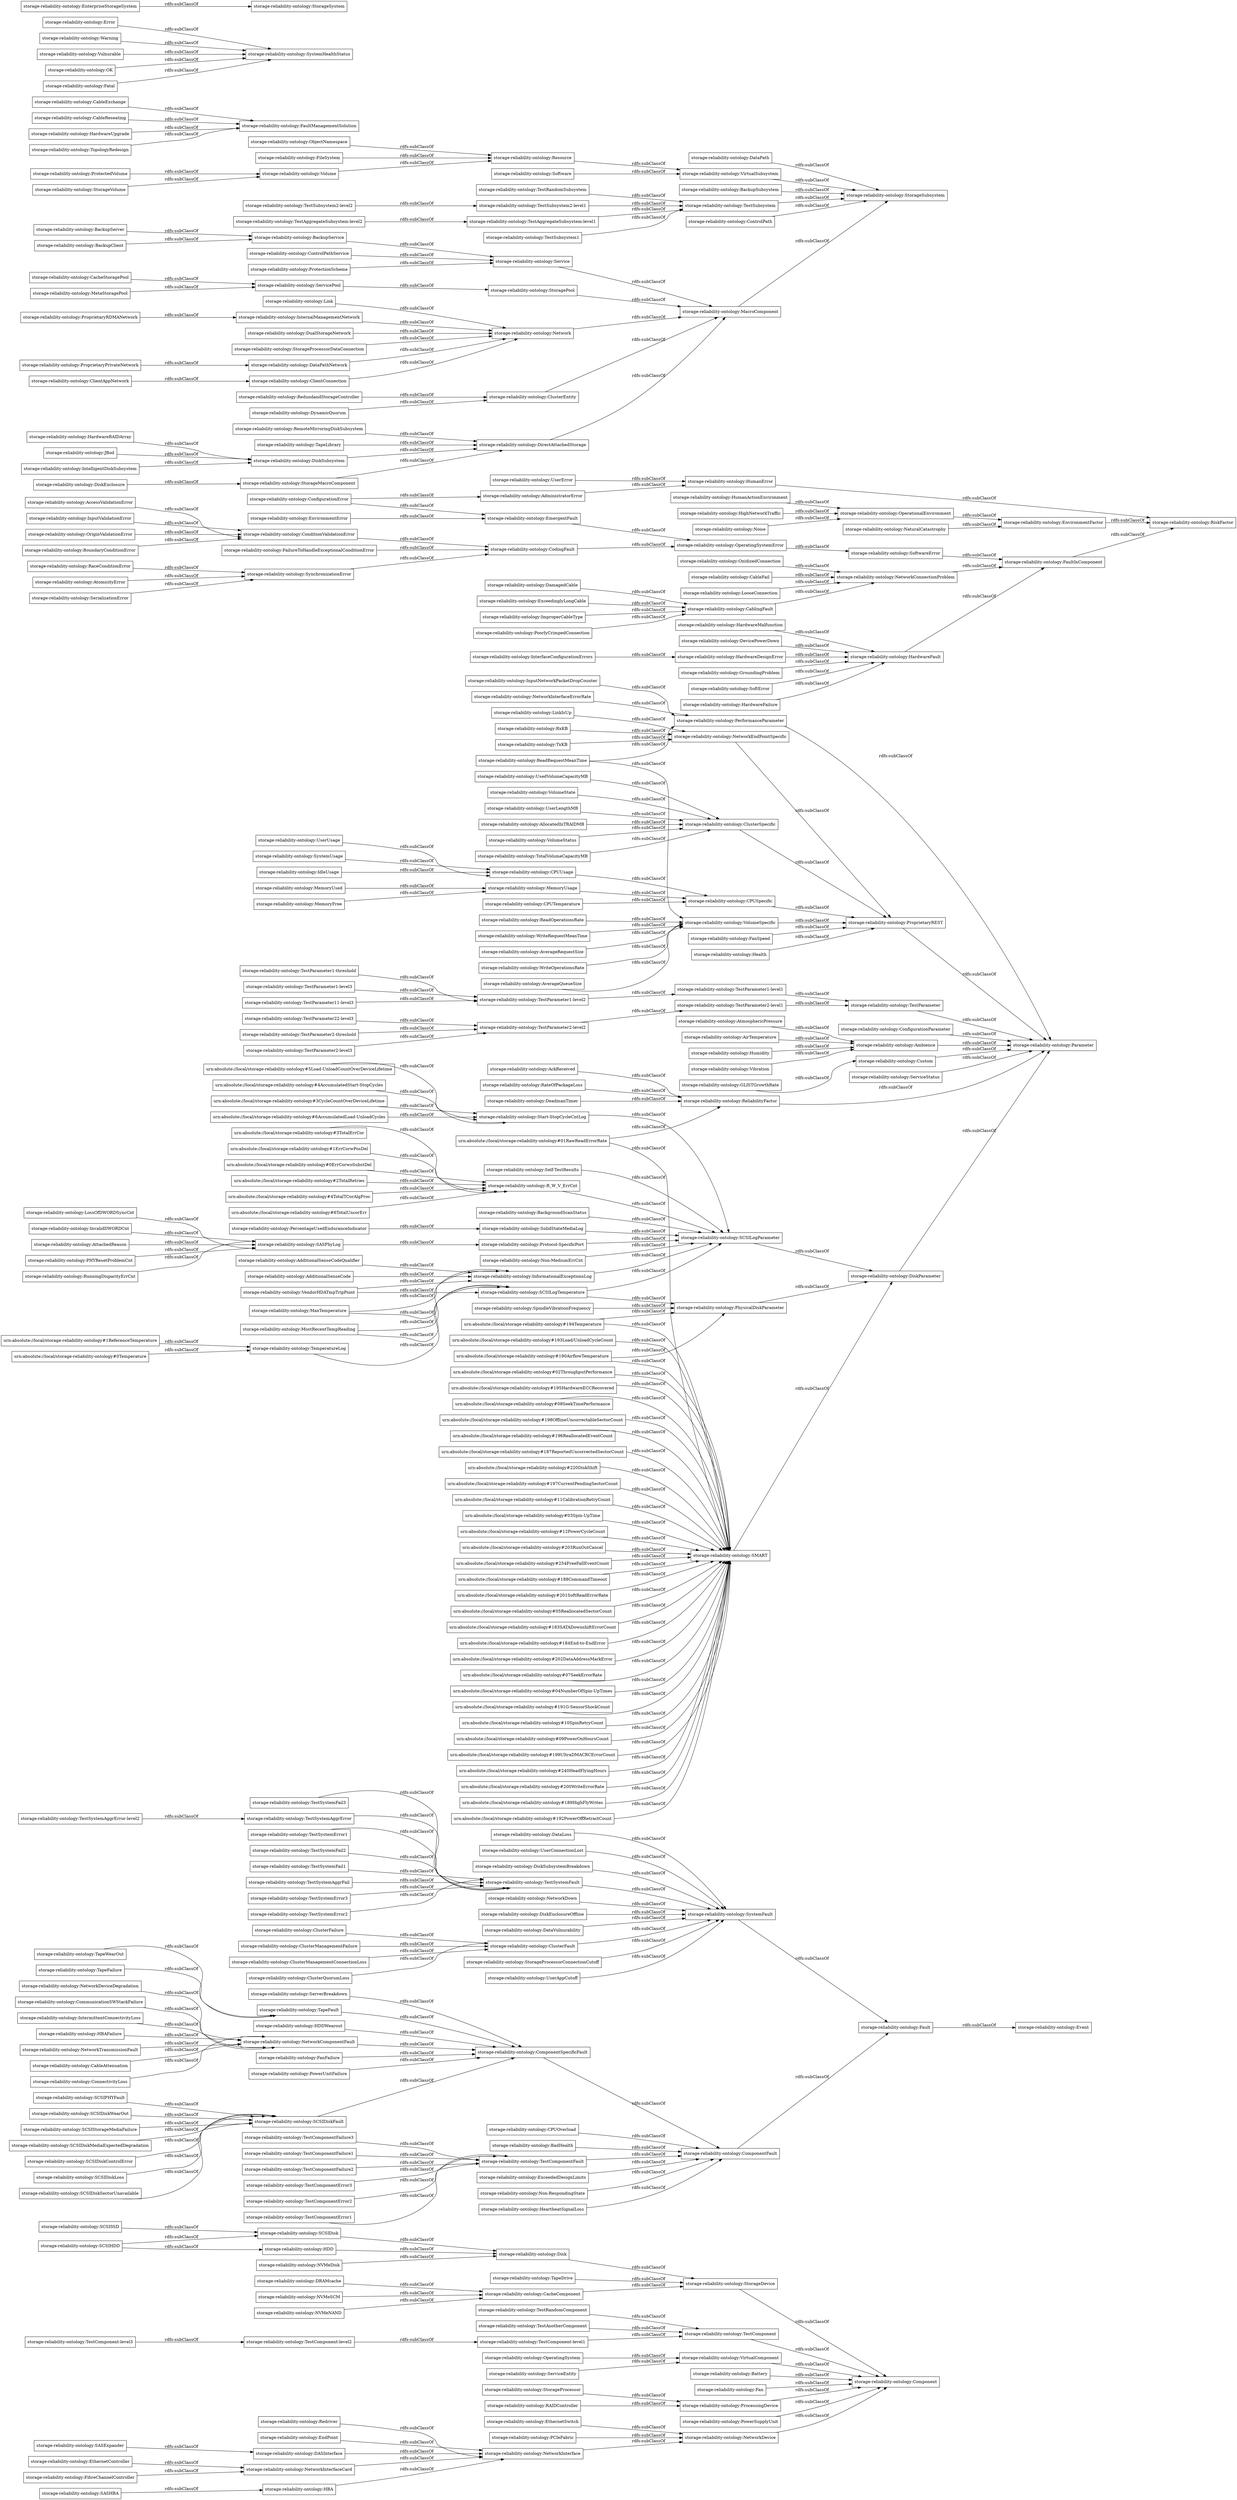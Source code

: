 digraph ar2dtool_diagram { 
rankdir=LR;
size="1000"
node [shape = rectangle, color="black"]; "storage-reliability-ontology:HBA" "storage-reliability-ontology:NetworkDeviceDegradation" "urn:absolute://local/storage-reliability-ontology#194Temperature" "storage-reliability-ontology:NaturalCatastrophy" "storage-reliability-ontology:StorageMacroComponent" "storage-reliability-ontology:TestParameter2-level2" "urn:absolute://local/storage-reliability-ontology#12PowerCycleCount" "storage-reliability-ontology:RedundandStorageController" "storage-reliability-ontology:SpindleVibrationFrequency" "storage-reliability-ontology:DiskEnclosure" "storage-reliability-ontology:Self-TestResults" "urn:absolute://local/storage-reliability-ontology#0Temperature" "storage-reliability-ontology:TestComponentFailure1" "storage-reliability-ontology:AckReceived" "storage-reliability-ontology:ExceedinglyLongCable" "storage-reliability-ontology:FaultInComponent" "storage-reliability-ontology:NetworkInterfaceErrorRate" "storage-reliability-ontology:DataPath" "storage-reliability-ontology:AverageQueueSize" "storage-reliability-ontology:Link" "storage-reliability-ontology:StorageDevice" "storage-reliability-ontology:SCSILogTemperature" "storage-reliability-ontology:Service" "urn:absolute://local/storage-reliability-ontology#203RunOutCancel" "storage-reliability-ontology:Redriver" "storage-reliability-ontology:VolumeStatus" "urn:absolute://local/storage-reliability-ontology#1ReferenceTemperature" "storage-reliability-ontology:PHYResetProblemCnt" "storage-reliability-ontology:TestSystemError1" "storage-reliability-ontology:TestComponent" "urn:absolute://local/storage-reliability-ontology#254FreeFallEventCount" "storage-reliability-ontology:VirtualSubsystem" "storage-reliability-ontology:HardwareRAIDArray" "storage-reliability-ontology:TestParameter1-level3" "storage-reliability-ontology:ExceededDesignLimits" "urn:absolute://local/storage-reliability-ontology#2TotalRetries" "storage-reliability-ontology:TestRandomSubsystem" "storage-reliability-ontology:VirtualComponent" "storage-reliability-ontology:TestParameter11-level3" "urn:absolute://local/storage-reliability-ontology#188CommandTimeout" "storage-reliability-ontology:ConditionValidationError" "storage-reliability-ontology:TestRandomComponent" "storage-reliability-ontology:MostRecentTempReading" "storage-reliability-ontology:TotalVolumeCapacityMB" "storage-reliability-ontology:HumanActionEnvironment" "storage-reliability-ontology:DRAMcache" "urn:absolute://local/storage-reliability-ontology#4TotalTCorAlgProc" "storage-reliability-ontology:JBod" "storage-reliability-ontology:MemoryUsed" "storage-reliability-ontology:RunningDisparityErrCnt" "urn:absolute://local/storage-reliability-ontology#201SoftReadErrorRate" "storage-reliability-ontology:HardwareMalfunction" "storage-reliability-ontology:ReadOperationsRate" "storage-reliability-ontology:EthernetSwitch" "storage-reliability-ontology:TestComponent-level2" "storage-reliability-ontology:DevicePowerDown" "storage-reliability-ontology:StoragePool" "storage-reliability-ontology:VolumeState" "storage-reliability-ontology:SystemFault" "storage-reliability-ontology:BoundaryConditionError" "storage-reliability-ontology:PowerUnitFailure" "storage-reliability-ontology:TestParameter2-threshold" "storage-reliability-ontology:EndPoint" "storage-reliability-ontology:ServerBreakdown" "storage-reliability-ontology:FailureToHandleExceptionalConditionError" "storage-reliability-ontology:TestSystemFail2" "storage-reliability-ontology:AdditionalSenseCodeQualifier" "storage-reliability-ontology:EnvironmentFactor" "urn:absolute://local/storage-reliability-ontology#05ReallocatedSectorCount" "storage-reliability-ontology:MemoryUsage" "storage-reliability-ontology:IdleUsage" "storage-reliability-ontology:SASPhyLog" "storage-reliability-ontology:TapeFailure" "storage-reliability-ontology:InternalManagementNetwork" "storage-reliability-ontology:NetworkConnectionProblem" "storage-reliability-ontology:CPUTemperature" "storage-reliability-ontology:OperatingSystem" "storage-reliability-ontology:DualStorageNetwork" "storage-reliability-ontology:PerformanceParameter" "storage-reliability-ontology:LinkIsUp" "storage-reliability-ontology:TestAnotherComponent" "storage-reliability-ontology:StorageProcessorConnectionCutoff" "storage-reliability-ontology:ServicePool" "storage-reliability-ontology:SCSIDiskFault" "storage-reliability-ontology:AtomicityError" "urn:absolute://local/storage-reliability-ontology#6TotalUncorErr" "storage-reliability-ontology:BackupService" "storage-reliability-ontology:UserAppCutoff" "storage-reliability-ontology:EthernetController" "storage-reliability-ontology:OperationalEnvironment" "urn:absolute://local/storage-reliability-ontology#183SATADownshiftErrorCount" "storage-reliability-ontology:SCSIDisk" "storage-reliability-ontology:CableExchange" "storage-reliability-ontology:Disk" "storage-reliability-ontology:HDDWearout" "storage-reliability-ontology:TestParameter1-level2" "storage-reliability-ontology:ConfigurationParameter" "storage-reliability-ontology:ObjectNamespace" "storage-reliability-ontology:UserUsage" "storage-reliability-ontology:NetworkDevice" "storage-reliability-ontology:ClusterManagementConnectionLoss" "storage-reliability-ontology:ClusterQuorumLoss" "urn:absolute://local/storage-reliability-ontology#184End-to-EndError" "storage-reliability-ontology:SMART" "storage-reliability-ontology:NetworkTransmissionFault" "storage-reliability-ontology:Humidity" "urn:absolute://local/storage-reliability-ontology#202DataAddressMarkError" "storage-reliability-ontology:SCSIStorageMediaFailure" "storage-reliability-ontology:CableAttenuation" "storage-reliability-ontology:Non-RespondingState" "storage-reliability-ontology:DiskParameter" "storage-reliability-ontology:StorageProcessorDataConnection" "storage-reliability-ontology:InterfaceConfigurationErrors" "storage-reliability-ontology:SynchronizationError" "storage-reliability-ontology:ClusterFailure" "storage-reliability-ontology:Fault" "urn:absolute://local/storage-reliability-ontology#07SeekErrorRate" "storage-reliability-ontology:InformationalExceptionsLog" "urn:absolute://local/storage-reliability-ontology#04NumberOfSpin-UpTimes" "urn:absolute://local/storage-reliability-ontology#191G-SensorShockCount" "urn:absolute://local/storage-reliability-ontology#190AirflowTemperature" "storage-reliability-ontology:Error" "storage-reliability-ontology:Vibration" "storage-reliability-ontology:GLISTGrowthRate" "storage-reliability-ontology:Component" "storage-reliability-ontology:AdministratorError" "storage-reliability-ontology:Parameter" "storage-reliability-ontology:SCSISSD" "storage-reliability-ontology:TestParameter2-level3" "storage-reliability-ontology:ControlPathService" "storage-reliability-ontology:PhysicalDiskParameter" "storage-reliability-ontology:TestAggregateSubsystem-level2" "storage-reliability-ontology:TestParameter22-level3" "storage-reliability-ontology:WriteRequestMeanTime" "storage-reliability-ontology:TestComponentFailure2" "storage-reliability-ontology:Network" "storage-reliability-ontology:TestComponentError3" "storage-reliability-ontology:RiskFactor" "urn:absolute://local/storage-reliability-ontology#10SpinRetryCount" "storage-reliability-ontology:VendorHDATmpTripPoint" "storage-reliability-ontology:SASHBA" "storage-reliability-ontology:ConnectivityLoss" "storage-reliability-ontology:ConfigurationError" "storage-reliability-ontology:TestSystemAggrError" "storage-reliability-ontology:HeartbeatSignalLoss" "storage-reliability-ontology:AccessValidationError" "storage-reliability-ontology:MaxTemperature" "storage-reliability-ontology:Ambience" "storage-reliability-ontology:Non-MediumErrCnt" "storage-reliability-ontology:HardwareDesignError" "storage-reliability-ontology:BackupServer" "storage-reliability-ontology:EmergentFault" "storage-reliability-ontology:GroundingProblem" "storage-reliability-ontology:TestComponentError2" "storage-reliability-ontology:DataLoss" "storage-reliability-ontology:FileSystem" "storage-reliability-ontology:UserConnectionLost" "storage-reliability-ontology:ClusterManagementFailure" "storage-reliability-ontology:R_W_V_ErrCnt" "storage-reliability-ontology:ReadRequestMeanTime" "storage-reliability-ontology:NetworkEndPointSpecific" "urn:absolute://local/storage-reliability-ontology#3CycleCountOverDeviceLifetime" "storage-reliability-ontology:TestParameter2-level1" "storage-reliability-ontology:SystemUsage" "storage-reliability-ontology:Warning" "storage-reliability-ontology:ImproperCableType" "urn:absolute://local/storage-reliability-ontology#6AccumulatedLoad-UnloadCycles" "storage-reliability-ontology:SCSIHDD" "storage-reliability-ontology:SCSIDiskMediaExpectedDegradation" "storage-reliability-ontology:TxKB" "storage-reliability-ontology:TestComponent-level1" "storage-reliability-ontology:OperatingSystemError" "storage-reliability-ontology:SerializationError" "storage-reliability-ontology:Vulnurable" "storage-reliability-ontology:TestSystemAggrError-level2" "storage-reliability-ontology:SystemHealthStatus" "storage-reliability-ontology:DiskSubsystemBreakdown" "storage-reliability-ontology:StorageProcessor" "storage-reliability-ontology:Battery" "storage-reliability-ontology:CableReseating" "storage-reliability-ontology:CommunicationSWStackFailure" "storage-reliability-ontology:FanSpeed" "storage-reliability-ontology:SCSIDiskControlError" "storage-reliability-ontology:RaceConditionError" "storage-reliability-ontology:RxKB" "storage-reliability-ontology:EnvironmentError" "storage-reliability-ontology:PoorlyCrimpedConnection" "urn:absolute://local/storage-reliability-ontology#09PowerOnHoursCount" "storage-reliability-ontology:HumanError" "storage-reliability-ontology:ComponentSpecificFault" "storage-reliability-ontology:TemperatureLog" "storage-reliability-ontology:DataPathNetwork" "storage-reliability-ontology:PCIeFabric" "storage-reliability-ontology:SCSILogParameter" "storage-reliability-ontology:TestSystemFail1" "storage-reliability-ontology:RateOfPackageLoss" "storage-reliability-ontology:TestSubsystem2-level2" "storage-reliability-ontology:HardwareUpgrade" "storage-reliability-ontology:Custom" "storage-reliability-ontology:TapeFault" "storage-reliability-ontology:InputNetworkPacketDropCounter" "storage-reliability-ontology:ClientConnection" "storage-reliability-ontology:BackupSubsystem" "storage-reliability-ontology:ProprietaryREST" "urn:absolute://local/storage-reliability-ontology#199UltraDMACRCErrorCount" "storage-reliability-ontology:TestComponentFault" "storage-reliability-ontology:CPUOverload" "storage-reliability-ontology:ClusterSpecific" "urn:absolute://local/storage-reliability-ontology#240HeadFlyingHours" "urn:absolute://local/storage-reliability-ontology#200WriteErrorRate" "storage-reliability-ontology:ServiceStatus" "storage-reliability-ontology:NVMeSCM" "urn:absolute://local/storage-reliability-ontology#189HighFlyWrites" "storage-reliability-ontology:CacheStoragePool" "storage-reliability-ontology:HighNetworkTraffic" "storage-reliability-ontology:SCSIDiskLoss" "storage-reliability-ontology:TestSubsystem2-level1" "storage-reliability-ontology:RemoteMirroringDiskSubsystem" "storage-reliability-ontology:SoftwareError" "storage-reliability-ontology:DirectAttachedStorage" "storage-reliability-ontology:Start-StopCycleCntLog" "storage-reliability-ontology:OK" "storage-reliability-ontology:VolumeSpecific" "storage-reliability-ontology:TapeLibrary" "storage-reliability-ontology:Protocol-SpecificPort" "storage-reliability-ontology:SCSIDiskSectorUnavailable" "storage-reliability-ontology:ClusterEntity" "storage-reliability-ontology:LooseConnection" "storage-reliability-ontology:TestSystemAggrFail" "storage-reliability-ontology:CodingFault" "storage-reliability-ontology:BackgroundScanStatus" "storage-reliability-ontology:StorageSubsystem" "urn:absolute://local/storage-reliability-ontology#5Load-UnloadCountOverDeviceLifetime" "storage-reliability-ontology:DeadmanTimer" "storage-reliability-ontology:TestParameter" "storage-reliability-ontology:TestParameter1-level1" "storage-reliability-ontology:HardwareFault" "storage-reliability-ontology:EnterpriseStorageSystem" "storage-reliability-ontology:HDD" "storage-reliability-ontology:Resource" "storage-reliability-ontology:ProprietaryPrivateNetwork" "storage-reliability-ontology:TestSubsystem" "storage-reliability-ontology:TestSystemError3" "storage-reliability-ontology:DiskSubsystem" "urn:absolute://local/storage-reliability-ontology#192PowerOffRetractCount" "storage-reliability-ontology:LossOfDWORDSyncCnt" "urn:absolute://local/storage-reliability-ontology#3TotalErrCor" "storage-reliability-ontology:DASInterface" "storage-reliability-ontology:IntelligentDiskSubsystem" "storage-reliability-ontology:Health" "storage-reliability-ontology:CPUUsage" "storage-reliability-ontology:Fan" "urn:absolute://local/storage-reliability-ontology#193Load/UnloadCycleCount" "storage-reliability-ontology:RAIDController" "urn:absolute://local/storage-reliability-ontology#02ThroughputPerformance" "storage-reliability-ontology:TestSystemError2" "urn:absolute://local/storage-reliability-ontology#01RawReadErrorRate" "storage-reliability-ontology:MemoryFree" "storage-reliability-ontology:InputValidationError" "storage-reliability-ontology:NVMeNAND" "storage-reliability-ontology:NetworkInterfaceCard" "storage-reliability-ontology:NetworkInterface" "storage-reliability-ontology:ClusterFault" "storage-reliability-ontology:TestSystemFail3" "storage-reliability-ontology:AtmosphericPressure" "urn:absolute://local/storage-reliability-ontology#195HardwareECCRecovered" "storage-reliability-ontology:SoftError" "storage-reliability-ontology:TestAggregateSubsystem-level1" "storage-reliability-ontology:NetworkComponentFault" "storage-reliability-ontology:FibreChannelController" "storage-reliability-ontology:SCSIPHYFault" "urn:absolute://local/storage-reliability-ontology#08SeekTimePerformance" "storage-reliability-ontology:HardwareFailure" "storage-reliability-ontology:ControlPath" "storage-reliability-ontology:UserError" "storage-reliability-ontology:InvalidDWORDCnt" "storage-reliability-ontology:TopologyRedesign" "urn:absolute://local/storage-reliability-ontology#198OfflineUncorrectableSectorCount" "storage-reliability-ontology:ProprietaryRDMANetwork" "storage-reliability-ontology:IntermittentConnectivityLoss" "storage-reliability-ontology:DamagedCable" "storage-reliability-ontology:SCSIDiskWearOut" "storage-reliability-ontology:TapeDrive" "storage-reliability-ontology:UsedVolumeCapacityMB" "urn:absolute://local/storage-reliability-ontology#4AccumulatedStart-StopCycles" "storage-reliability-ontology:ReliabilityFactor" "storage-reliability-ontology:NetworkDown" "storage-reliability-ontology:AttachedReason" "storage-reliability-ontology:DynamicQuorum" "storage-reliability-ontology:BackupClient" "storage-reliability-ontology:CacheComponent" "storage-reliability-ontology:TestComponent-level3" "storage-reliability-ontology:TestComponentError1" "storage-reliability-ontology:HBAFailure" "storage-reliability-ontology:AverageRequestSize" "urn:absolute://local/storage-reliability-ontology#196ReallocatedEventCount" "storage-reliability-ontology:ProtectedVolume" "storage-reliability-ontology:Fatal" "urn:absolute://local/storage-reliability-ontology#187ReportedUncorrectedSectorCount" "storage-reliability-ontology:TapeWearOut" "storage-reliability-ontology:Noise" "storage-reliability-ontology:MetaStoragePool" "storage-reliability-ontology:DiskEnclosureOffline" "storage-reliability-ontology:DataVulnurability" "storage-reliability-ontology:Volume" "storage-reliability-ontology:CPUSpecific" "storage-reliability-ontology:WriteOperationsRate" "storage-reliability-ontology:BadHealth" "storage-reliability-ontology:CablingFault" "storage-reliability-ontology:OxidizedConnection" "storage-reliability-ontology:UserLengthMB" "storage-reliability-ontology:FaultManagementSolution" "storage-reliability-ontology:Event" "storage-reliability-ontology:TestSubsystem1" "storage-reliability-ontology:TestParameter1-threshold" "storage-reliability-ontology:AirTemperature" "storage-reliability-ontology:ClientAppNetwork" "storage-reliability-ontology:Software" "storage-reliability-ontology:ProtectionScheme" "storage-reliability-ontology:ServiceEntity" "storage-reliability-ontology:PercentageUsedEnduranceIndicator" "urn:absolute://local/storage-reliability-ontology#220DiskShift" "urn:absolute://local/storage-reliability-ontology#197CurrentPendingSectorCount" "storage-reliability-ontology:ComponentFault" "urn:absolute://local/storage-reliability-ontology#11CalibrationRetryCount" "storage-reliability-ontology:OriginValidationError" "storage-reliability-ontology:SASExpander" "storage-reliability-ontology:AllocatedInTRAIDMB" "storage-reliability-ontology:AdditionalSenseCode" "urn:absolute://local/storage-reliability-ontology#03Spin-UpTime" "storage-reliability-ontology:ProcessingDevice" "storage-reliability-ontology:StorageVolume" "storage-reliability-ontology:NVMeDisk" "urn:absolute://local/storage-reliability-ontology#1ErrCorwPosDel" "storage-reliability-ontology:TestComponentFailure3" "storage-reliability-ontology:PowerSupplyUnit" "storage-reliability-ontology:MacroComponent" "storage-reliability-ontology:TestSystemFault" "urn:absolute://local/storage-reliability-ontology#0ErrCorwoSubstDel" "storage-reliability-ontology:SolidStateMediaLog" "storage-reliability-ontology:StorageSystem" "storage-reliability-ontology:FanFailure" "storage-reliability-ontology:CableFail" ; /*classes style*/
	"storage-reliability-ontology:NVMeDisk" -> "storage-reliability-ontology:Disk" [ label = "rdfs:subClassOf" ];
	"storage-reliability-ontology:VirtualComponent" -> "storage-reliability-ontology:Component" [ label = "rdfs:subClassOf" ];
	"storage-reliability-ontology:TestComponentFault" -> "storage-reliability-ontology:ComponentFault" [ label = "rdfs:subClassOf" ];
	"storage-reliability-ontology:AirTemperature" -> "storage-reliability-ontology:Ambience" [ label = "rdfs:subClassOf" ];
	"storage-reliability-ontology:ProprietaryRDMANetwork" -> "storage-reliability-ontology:InternalManagementNetwork" [ label = "rdfs:subClassOf" ];
	"storage-reliability-ontology:Non-RespondingState" -> "storage-reliability-ontology:ComponentFault" [ label = "rdfs:subClassOf" ];
	"storage-reliability-ontology:FibreChannelController" -> "storage-reliability-ontology:NetworkInterfaceCard" [ label = "rdfs:subClassOf" ];
	"storage-reliability-ontology:EnterpriseStorageSystem" -> "storage-reliability-ontology:StorageSystem" [ label = "rdfs:subClassOf" ];
	"storage-reliability-ontology:LinkIsUp" -> "storage-reliability-ontology:NetworkEndPointSpecific" [ label = "rdfs:subClassOf" ];
	"storage-reliability-ontology:HBA" -> "storage-reliability-ontology:NetworkInterface" [ label = "rdfs:subClassOf" ];
	"storage-reliability-ontology:ClientAppNetwork" -> "storage-reliability-ontology:ClientConnection" [ label = "rdfs:subClassOf" ];
	"urn:absolute://local/storage-reliability-ontology#11CalibrationRetryCount" -> "storage-reliability-ontology:SMART" [ label = "rdfs:subClassOf" ];
	"urn:absolute://local/storage-reliability-ontology#196ReallocatedEventCount" -> "storage-reliability-ontology:SMART" [ label = "rdfs:subClassOf" ];
	"storage-reliability-ontology:InvalidDWORDCnt" -> "storage-reliability-ontology:SASPhyLog" [ label = "rdfs:subClassOf" ];
	"storage-reliability-ontology:TestSystemFail1" -> "storage-reliability-ontology:TestSystemFault" [ label = "rdfs:subClassOf" ];
	"storage-reliability-ontology:PerformanceParameter" -> "storage-reliability-ontology:Parameter" [ label = "rdfs:subClassOf" ];
	"urn:absolute://local/storage-reliability-ontology#5Load-UnloadCountOverDeviceLifetime" -> "storage-reliability-ontology:Start-StopCycleCntLog" [ label = "rdfs:subClassOf" ];
	"urn:absolute://local/storage-reliability-ontology#194Temperature" -> "storage-reliability-ontology:SMART" [ label = "rdfs:subClassOf" ];
	"urn:absolute://local/storage-reliability-ontology#194Temperature" -> "storage-reliability-ontology:PhysicalDiskParameter" [ label = "rdfs:subClassOf" ];
	"urn:absolute://local/storage-reliability-ontology#4TotalTCorAlgProc" -> "storage-reliability-ontology:R_W_V_ErrCnt" [ label = "rdfs:subClassOf" ];
	"storage-reliability-ontology:ServiceStatus" -> "storage-reliability-ontology:Parameter" [ label = "rdfs:subClassOf" ];
	"storage-reliability-ontology:NetworkConnectionProblem" -> "storage-reliability-ontology:FaultInComponent" [ label = "rdfs:subClassOf" ];
	"storage-reliability-ontology:NetworkEndPointSpecific" -> "storage-reliability-ontology:ProprietaryREST" [ label = "rdfs:subClassOf" ];
	"storage-reliability-ontology:GLISTGrowthRate" -> "storage-reliability-ontology:Custom" [ label = "rdfs:subClassOf" ];
	"urn:absolute://local/storage-reliability-ontology#12PowerCycleCount" -> "storage-reliability-ontology:SMART" [ label = "rdfs:subClassOf" ];
	"storage-reliability-ontology:VolumeSpecific" -> "storage-reliability-ontology:ProprietaryREST" [ label = "rdfs:subClassOf" ];
	"storage-reliability-ontology:DataPath" -> "storage-reliability-ontology:StorageSubsystem" [ label = "rdfs:subClassOf" ];
	"storage-reliability-ontology:BackupClient" -> "storage-reliability-ontology:BackupService" [ label = "rdfs:subClassOf" ];
	"storage-reliability-ontology:HardwareMalfunction" -> "storage-reliability-ontology:HardwareFault" [ label = "rdfs:subClassOf" ];
	"storage-reliability-ontology:DeadmanTimer" -> "storage-reliability-ontology:ReliabilityFactor" [ label = "rdfs:subClassOf" ];
	"storage-reliability-ontology:UserAppCutoff" -> "storage-reliability-ontology:SystemFault" [ label = "rdfs:subClassOf" ];
	"storage-reliability-ontology:SoftError" -> "storage-reliability-ontology:HardwareFault" [ label = "rdfs:subClassOf" ];
	"storage-reliability-ontology:TapeLibrary" -> "storage-reliability-ontology:DirectAttachedStorage" [ label = "rdfs:subClassOf" ];
	"storage-reliability-ontology:InternalManagementNetwork" -> "storage-reliability-ontology:Network" [ label = "rdfs:subClassOf" ];
	"storage-reliability-ontology:Protocol-SpecificPort" -> "storage-reliability-ontology:SCSILogParameter" [ label = "rdfs:subClassOf" ];
	"storage-reliability-ontology:StorageProcessor" -> "storage-reliability-ontology:ProcessingDevice" [ label = "rdfs:subClassOf" ];
	"storage-reliability-ontology:ClusterManagementFailure" -> "storage-reliability-ontology:ClusterFault" [ label = "rdfs:subClassOf" ];
	"urn:absolute://local/storage-reliability-ontology#202DataAddressMarkError" -> "storage-reliability-ontology:SMART" [ label = "rdfs:subClassOf" ];
	"storage-reliability-ontology:SCSISSD" -> "storage-reliability-ontology:SCSIDisk" [ label = "rdfs:subClassOf" ];
	"storage-reliability-ontology:DirectAttachedStorage" -> "storage-reliability-ontology:MacroComponent" [ label = "rdfs:subClassOf" ];
	"storage-reliability-ontology:Health" -> "storage-reliability-ontology:ProprietaryREST" [ label = "rdfs:subClassOf" ];
	"storage-reliability-ontology:TestComponentFailure2" -> "storage-reliability-ontology:TestComponentFault" [ label = "rdfs:subClassOf" ];
	"storage-reliability-ontology:TestParameter2-level2" -> "storage-reliability-ontology:TestParameter2-level1" [ label = "rdfs:subClassOf" ];
	"urn:absolute://local/storage-reliability-ontology#1ErrCorwPosDel" -> "storage-reliability-ontology:R_W_V_ErrCnt" [ label = "rdfs:subClassOf" ];
	"storage-reliability-ontology:Error" -> "storage-reliability-ontology:SystemHealthStatus" [ label = "rdfs:subClassOf" ];
	"urn:absolute://local/storage-reliability-ontology#188CommandTimeout" -> "storage-reliability-ontology:SMART" [ label = "rdfs:subClassOf" ];
	"storage-reliability-ontology:WriteRequestMeanTime" -> "storage-reliability-ontology:VolumeSpecific" [ label = "rdfs:subClassOf" ];
	"storage-reliability-ontology:ProtectionScheme" -> "storage-reliability-ontology:Service" [ label = "rdfs:subClassOf" ];
	"storage-reliability-ontology:BadHealth" -> "storage-reliability-ontology:ComponentFault" [ label = "rdfs:subClassOf" ];
	"storage-reliability-ontology:TestComponent-level3" -> "storage-reliability-ontology:TestComponent-level2" [ label = "rdfs:subClassOf" ];
	"storage-reliability-ontology:JBod" -> "storage-reliability-ontology:DiskSubsystem" [ label = "rdfs:subClassOf" ];
	"storage-reliability-ontology:FailureToHandleExceptionalConditionError" -> "storage-reliability-ontology:CodingFault" [ label = "rdfs:subClassOf" ];
	"storage-reliability-ontology:AdditionalSenseCodeQualifier" -> "storage-reliability-ontology:InformationalExceptionsLog" [ label = "rdfs:subClassOf" ];
	"storage-reliability-ontology:Self-TestResults" -> "storage-reliability-ontology:SCSILogParameter" [ label = "rdfs:subClassOf" ];
	"storage-reliability-ontology:LooseConnection" -> "storage-reliability-ontology:NetworkConnectionProblem" [ label = "rdfs:subClassOf" ];
	"storage-reliability-ontology:TestSubsystem" -> "storage-reliability-ontology:StorageSubsystem" [ label = "rdfs:subClassOf" ];
	"storage-reliability-ontology:StorageVolume" -> "storage-reliability-ontology:Volume" [ label = "rdfs:subClassOf" ];
	"storage-reliability-ontology:HardwareDesignError" -> "storage-reliability-ontology:HardwareFault" [ label = "rdfs:subClassOf" ];
	"storage-reliability-ontology:RunningDisparityErrCnt" -> "storage-reliability-ontology:SASPhyLog" [ label = "rdfs:subClassOf" ];
	"storage-reliability-ontology:ProprietaryREST" -> "storage-reliability-ontology:Parameter" [ label = "rdfs:subClassOf" ];
	"storage-reliability-ontology:TestSubsystem2-level2" -> "storage-reliability-ontology:TestSubsystem2-level1" [ label = "rdfs:subClassOf" ];
	"storage-reliability-ontology:HDDWearout" -> "storage-reliability-ontology:ComponentSpecificFault" [ label = "rdfs:subClassOf" ];
	"storage-reliability-ontology:TestComponentError1" -> "storage-reliability-ontology:TestComponentFault" [ label = "rdfs:subClassOf" ];
	"storage-reliability-ontology:AttachedReason" -> "storage-reliability-ontology:SASPhyLog" [ label = "rdfs:subClassOf" ];
	"storage-reliability-ontology:RedundandStorageController" -> "storage-reliability-ontology:ClusterEntity" [ label = "rdfs:subClassOf" ];
	"storage-reliability-ontology:TestSystemFault" -> "storage-reliability-ontology:SystemFault" [ label = "rdfs:subClassOf" ];
	"storage-reliability-ontology:DataLoss" -> "storage-reliability-ontology:SystemFault" [ label = "rdfs:subClassOf" ];
	"storage-reliability-ontology:InputNetworkPacketDropCounter" -> "storage-reliability-ontology:PerformanceParameter" [ label = "rdfs:subClassOf" ];
	"urn:absolute://local/storage-reliability-ontology#2TotalRetries" -> "storage-reliability-ontology:R_W_V_ErrCnt" [ label = "rdfs:subClassOf" ];
	"storage-reliability-ontology:DiskEnclosureOffline" -> "storage-reliability-ontology:SystemFault" [ label = "rdfs:subClassOf" ];
	"storage-reliability-ontology:AverageRequestSize" -> "storage-reliability-ontology:VolumeSpecific" [ label = "rdfs:subClassOf" ];
	"storage-reliability-ontology:InterfaceConfigurationErrors" -> "storage-reliability-ontology:HardwareDesignError" [ label = "rdfs:subClassOf" ];
	"storage-reliability-ontology:AverageQueueSize" -> "storage-reliability-ontology:VolumeSpecific" [ label = "rdfs:subClassOf" ];
	"storage-reliability-ontology:Resource" -> "storage-reliability-ontology:VirtualSubsystem" [ label = "rdfs:subClassOf" ];
	"storage-reliability-ontology:SCSIStorageMediaFailure" -> "storage-reliability-ontology:SCSIDiskFault" [ label = "rdfs:subClassOf" ];
	"storage-reliability-ontology:CacheStoragePool" -> "storage-reliability-ontology:ServicePool" [ label = "rdfs:subClassOf" ];
	"storage-reliability-ontology:DataVulnurability" -> "storage-reliability-ontology:SystemFault" [ label = "rdfs:subClassOf" ];
	"storage-reliability-ontology:StoragePool" -> "storage-reliability-ontology:MacroComponent" [ label = "rdfs:subClassOf" ];
	"storage-reliability-ontology:TestSystemFail2" -> "storage-reliability-ontology:TestSystemFault" [ label = "rdfs:subClassOf" ];
	"storage-reliability-ontology:AccessValidationError" -> "storage-reliability-ontology:ConditionValidationError" [ label = "rdfs:subClassOf" ];
	"storage-reliability-ontology:NaturalCatastrophy" -> "storage-reliability-ontology:EnvironmentFactor" [ label = "rdfs:subClassOf" ];
	"storage-reliability-ontology:CableReseating" -> "storage-reliability-ontology:FaultManagementSolution" [ label = "rdfs:subClassOf" ];
	"storage-reliability-ontology:MetaStoragePool" -> "storage-reliability-ontology:ServicePool" [ label = "rdfs:subClassOf" ];
	"storage-reliability-ontology:TestSystemError1" -> "storage-reliability-ontology:TestSystemFault" [ label = "rdfs:subClassOf" ];
	"storage-reliability-ontology:DynamicQuorum" -> "storage-reliability-ontology:ClusterEntity" [ label = "rdfs:subClassOf" ];
	"storage-reliability-ontology:TestAggregateSubsystem-level1" -> "storage-reliability-ontology:TestSubsystem" [ label = "rdfs:subClassOf" ];
	"storage-reliability-ontology:Vulnurable" -> "storage-reliability-ontology:SystemHealthStatus" [ label = "rdfs:subClassOf" ];
	"storage-reliability-ontology:TestSystemAggrError" -> "storage-reliability-ontology:TestSystemFault" [ label = "rdfs:subClassOf" ];
	"storage-reliability-ontology:ComponentSpecificFault" -> "storage-reliability-ontology:ComponentFault" [ label = "rdfs:subClassOf" ];
	"storage-reliability-ontology:TestSubsystem1" -> "storage-reliability-ontology:TestSubsystem" [ label = "rdfs:subClassOf" ];
	"storage-reliability-ontology:CableAttenuation" -> "storage-reliability-ontology:NetworkComponentFault" [ label = "rdfs:subClassOf" ];
	"storage-reliability-ontology:SerializationError" -> "storage-reliability-ontology:SynchronizationError" [ label = "rdfs:subClassOf" ];
	"storage-reliability-ontology:HumanError" -> "storage-reliability-ontology:RiskFactor" [ label = "rdfs:subClassOf" ];
	"storage-reliability-ontology:TestComponentFailure3" -> "storage-reliability-ontology:TestComponentFault" [ label = "rdfs:subClassOf" ];
	"storage-reliability-ontology:ConditionValidationError" -> "storage-reliability-ontology:CodingFault" [ label = "rdfs:subClassOf" ];
	"storage-reliability-ontology:TestParameter2-level3" -> "storage-reliability-ontology:TestParameter2-level2" [ label = "rdfs:subClassOf" ];
	"storage-reliability-ontology:OriginValidationError" -> "storage-reliability-ontology:ConditionValidationError" [ label = "rdfs:subClassOf" ];
	"storage-reliability-ontology:SCSIDiskControlError" -> "storage-reliability-ontology:SCSIDiskFault" [ label = "rdfs:subClassOf" ];
	"storage-reliability-ontology:PowerSupplyUnit" -> "storage-reliability-ontology:Component" [ label = "rdfs:subClassOf" ];
	"storage-reliability-ontology:NetworkDeviceDegradation" -> "storage-reliability-ontology:NetworkComponentFault" [ label = "rdfs:subClassOf" ];
	"storage-reliability-ontology:FanFailure" -> "storage-reliability-ontology:ComponentSpecificFault" [ label = "rdfs:subClassOf" ];
	"urn:absolute://local/storage-reliability-ontology#3CycleCountOverDeviceLifetime" -> "storage-reliability-ontology:Start-StopCycleCntLog" [ label = "rdfs:subClassOf" ];
	"storage-reliability-ontology:NetworkDevice" -> "storage-reliability-ontology:Component" [ label = "rdfs:subClassOf" ];
	"storage-reliability-ontology:WriteOperationsRate" -> "storage-reliability-ontology:VolumeSpecific" [ label = "rdfs:subClassOf" ];
	"storage-reliability-ontology:FaultInComponent" -> "storage-reliability-ontology:RiskFactor" [ label = "rdfs:subClassOf" ];
	"storage-reliability-ontology:VolumeState" -> "storage-reliability-ontology:ClusterSpecific" [ label = "rdfs:subClassOf" ];
	"storage-reliability-ontology:StorageMacroComponent" -> "storage-reliability-ontology:DirectAttachedStorage" [ label = "rdfs:subClassOf" ];
	"storage-reliability-ontology:EmergentFault" -> "storage-reliability-ontology:OperatingSystemError" [ label = "rdfs:subClassOf" ];
	"storage-reliability-ontology:CommunicationSWStackFailure" -> "storage-reliability-ontology:NetworkComponentFault" [ label = "rdfs:subClassOf" ];
	"storage-reliability-ontology:CPUOverload" -> "storage-reliability-ontology:ComponentFault" [ label = "rdfs:subClassOf" ];
	"storage-reliability-ontology:ProtectedVolume" -> "storage-reliability-ontology:Volume" [ label = "rdfs:subClassOf" ];
	"storage-reliability-ontology:SCSIDiskLoss" -> "storage-reliability-ontology:SCSIDiskFault" [ label = "rdfs:subClassOf" ];
	"storage-reliability-ontology:OK" -> "storage-reliability-ontology:SystemHealthStatus" [ label = "rdfs:subClassOf" ];
	"storage-reliability-ontology:GroundingProblem" -> "storage-reliability-ontology:HardwareFault" [ label = "rdfs:subClassOf" ];
	"storage-reliability-ontology:MacroComponent" -> "storage-reliability-ontology:StorageSubsystem" [ label = "rdfs:subClassOf" ];
	"storage-reliability-ontology:EthernetSwitch" -> "storage-reliability-ontology:NetworkDevice" [ label = "rdfs:subClassOf" ];
	"storage-reliability-ontology:TestSystemAggrError-level2" -> "storage-reliability-ontology:TestSystemAggrError" [ label = "rdfs:subClassOf" ];
	"storage-reliability-ontology:SCSIDisk" -> "storage-reliability-ontology:Disk" [ label = "rdfs:subClassOf" ];
	"storage-reliability-ontology:NetworkTransmissionFault" -> "storage-reliability-ontology:NetworkComponentFault" [ label = "rdfs:subClassOf" ];
	"storage-reliability-ontology:CacheComponent" -> "storage-reliability-ontology:StorageDevice" [ label = "rdfs:subClassOf" ];
	"storage-reliability-ontology:ClientConnection" -> "storage-reliability-ontology:Network" [ label = "rdfs:subClassOf" ];
	"urn:absolute://local/storage-reliability-ontology#1ReferenceTemperature" -> "storage-reliability-ontology:TemperatureLog" [ label = "rdfs:subClassOf" ];
	"storage-reliability-ontology:DualStorageNetwork" -> "storage-reliability-ontology:Network" [ label = "rdfs:subClassOf" ];
	"storage-reliability-ontology:HumanActionEnvironment" -> "storage-reliability-ontology:OperationalEnvironment" [ label = "rdfs:subClassOf" ];
	"storage-reliability-ontology:TestComponentError2" -> "storage-reliability-ontology:TestComponentFault" [ label = "rdfs:subClassOf" ];
	"storage-reliability-ontology:BoundaryConditionError" -> "storage-reliability-ontology:ConditionValidationError" [ label = "rdfs:subClassOf" ];
	"storage-reliability-ontology:NetworkInterface" -> "storage-reliability-ontology:NetworkDevice" [ label = "rdfs:subClassOf" ];
	"storage-reliability-ontology:SASPhyLog" -> "storage-reliability-ontology:Protocol-SpecificPort" [ label = "rdfs:subClassOf" ];
	"storage-reliability-ontology:FanSpeed" -> "storage-reliability-ontology:ProprietaryREST" [ label = "rdfs:subClassOf" ];
	"urn:absolute://local/storage-reliability-ontology#09PowerOnHoursCount" -> "storage-reliability-ontology:SMART" [ label = "rdfs:subClassOf" ];
	"storage-reliability-ontology:HardwareRAIDArray" -> "storage-reliability-ontology:DiskSubsystem" [ label = "rdfs:subClassOf" ];
	"storage-reliability-ontology:Humidity" -> "storage-reliability-ontology:Ambience" [ label = "rdfs:subClassOf" ];
	"urn:absolute://local/storage-reliability-ontology#05ReallocatedSectorCount" -> "storage-reliability-ontology:SMART" [ label = "rdfs:subClassOf" ];
	"storage-reliability-ontology:BackupServer" -> "storage-reliability-ontology:BackupService" [ label = "rdfs:subClassOf" ];
	"storage-reliability-ontology:DamagedCable" -> "storage-reliability-ontology:CablingFault" [ label = "rdfs:subClassOf" ];
	"storage-reliability-ontology:ReadOperationsRate" -> "storage-reliability-ontology:VolumeSpecific" [ label = "rdfs:subClassOf" ];
	"urn:absolute://local/storage-reliability-ontology#03Spin-UpTime" -> "storage-reliability-ontology:SMART" [ label = "rdfs:subClassOf" ];
	"storage-reliability-ontology:TapeDrive" -> "storage-reliability-ontology:StorageDevice" [ label = "rdfs:subClassOf" ];
	"storage-reliability-ontology:ReadRequestMeanTime" -> "storage-reliability-ontology:VolumeSpecific" [ label = "rdfs:subClassOf" ];
	"storage-reliability-ontology:ReadRequestMeanTime" -> "storage-reliability-ontology:PerformanceParameter" [ label = "rdfs:subClassOf" ];
	"storage-reliability-ontology:TestSystemFail3" -> "storage-reliability-ontology:TestSystemFault" [ label = "rdfs:subClassOf" ];
	"storage-reliability-ontology:SCSIDiskFault" -> "storage-reliability-ontology:ComponentSpecificFault" [ label = "rdfs:subClassOf" ];
	"storage-reliability-ontology:OperatingSystemError" -> "storage-reliability-ontology:SoftwareError" [ label = "rdfs:subClassOf" ];
	"storage-reliability-ontology:TestSystemError2" -> "storage-reliability-ontology:TestSystemFault" [ label = "rdfs:subClassOf" ];
	"storage-reliability-ontology:SCSIDiskWearOut" -> "storage-reliability-ontology:SCSIDiskFault" [ label = "rdfs:subClassOf" ];
	"storage-reliability-ontology:DataPathNetwork" -> "storage-reliability-ontology:Network" [ label = "rdfs:subClassOf" ];
	"storage-reliability-ontology:TestAggregateSubsystem-level2" -> "storage-reliability-ontology:TestAggregateSubsystem-level1" [ label = "rdfs:subClassOf" ];
	"storage-reliability-ontology:ReliabilityFactor" -> "storage-reliability-ontology:Parameter" [ label = "rdfs:subClassOf" ];
	"storage-reliability-ontology:InformationalExceptionsLog" -> "storage-reliability-ontology:SCSILogParameter" [ label = "rdfs:subClassOf" ];
	"urn:absolute://local/storage-reliability-ontology#6AccumulatedLoad-UnloadCycles" -> "storage-reliability-ontology:Start-StopCycleCntLog" [ label = "rdfs:subClassOf" ];
	"storage-reliability-ontology:RateOfPackageLoss" -> "storage-reliability-ontology:ReliabilityFactor" [ label = "rdfs:subClassOf" ];
	"storage-reliability-ontology:Service" -> "storage-reliability-ontology:MacroComponent" [ label = "rdfs:subClassOf" ];
	"storage-reliability-ontology:SASExpander" -> "storage-reliability-ontology:DASInterface" [ label = "rdfs:subClassOf" ];
	"storage-reliability-ontology:SMART" -> "storage-reliability-ontology:DiskParameter" [ label = "rdfs:subClassOf" ];
	"storage-reliability-ontology:SCSIDiskMediaExpectedDegradation" -> "storage-reliability-ontology:SCSIDiskFault" [ label = "rdfs:subClassOf" ];
	"storage-reliability-ontology:PoorlyCrimpedConnection" -> "storage-reliability-ontology:CablingFault" [ label = "rdfs:subClassOf" ];
	"storage-reliability-ontology:EthernetController" -> "storage-reliability-ontology:NetworkInterfaceCard" [ label = "rdfs:subClassOf" ];
	"storage-reliability-ontology:NetworkInterfaceCard" -> "storage-reliability-ontology:NetworkInterface" [ label = "rdfs:subClassOf" ];
	"storage-reliability-ontology:ExceededDesignLimits" -> "storage-reliability-ontology:ComponentFault" [ label = "rdfs:subClassOf" ];
	"urn:absolute://local/storage-reliability-ontology#187ReportedUncorrectedSectorCount" -> "storage-reliability-ontology:SMART" [ label = "rdfs:subClassOf" ];
	"storage-reliability-ontology:TestParameter1-level1" -> "storage-reliability-ontology:TestParameter" [ label = "rdfs:subClassOf" ];
	"storage-reliability-ontology:NetworkInterfaceErrorRate" -> "storage-reliability-ontology:PerformanceParameter" [ label = "rdfs:subClassOf" ];
	"storage-reliability-ontology:UserUsage" -> "storage-reliability-ontology:CPUUsage" [ label = "rdfs:subClassOf" ];
	"storage-reliability-ontology:HighNetworkTraffic" -> "storage-reliability-ontology:OperationalEnvironment" [ label = "rdfs:subClassOf" ];
	"storage-reliability-ontology:ExceedinglyLongCable" -> "storage-reliability-ontology:CablingFault" [ label = "rdfs:subClassOf" ];
	"storage-reliability-ontology:PercentageUsedEnduranceIndicator" -> "storage-reliability-ontology:SolidStateMediaLog" [ label = "rdfs:subClassOf" ];
	"storage-reliability-ontology:ControlPath" -> "storage-reliability-ontology:StorageSubsystem" [ label = "rdfs:subClassOf" ];
	"urn:absolute://local/storage-reliability-ontology#193Load/UnloadCycleCount" -> "storage-reliability-ontology:SMART" [ label = "rdfs:subClassOf" ];
	"storage-reliability-ontology:HBAFailure" -> "storage-reliability-ontology:NetworkComponentFault" [ label = "rdfs:subClassOf" ];
	"storage-reliability-ontology:UserConnectionLost" -> "storage-reliability-ontology:SystemFault" [ label = "rdfs:subClassOf" ];
	"urn:absolute://local/storage-reliability-ontology#189HighFlyWrites" -> "storage-reliability-ontology:SMART" [ label = "rdfs:subClassOf" ];
	"urn:absolute://local/storage-reliability-ontology#6TotalUncorErr" -> "storage-reliability-ontology:R_W_V_ErrCnt" [ label = "rdfs:subClassOf" ];
	"storage-reliability-ontology:SASHBA" -> "storage-reliability-ontology:HBA" [ label = "rdfs:subClassOf" ];
	"storage-reliability-ontology:TxKB" -> "storage-reliability-ontology:NetworkEndPointSpecific" [ label = "rdfs:subClassOf" ];
	"storage-reliability-ontology:ObjectNamespace" -> "storage-reliability-ontology:Resource" [ label = "rdfs:subClassOf" ];
	"storage-reliability-ontology:EnvironmentFactor" -> "storage-reliability-ontology:RiskFactor" [ label = "rdfs:subClassOf" ];
	"urn:absolute://local/storage-reliability-ontology#200WriteErrorRate" -> "storage-reliability-ontology:SMART" [ label = "rdfs:subClassOf" ];
	"storage-reliability-ontology:LossOfDWORDSyncCnt" -> "storage-reliability-ontology:SASPhyLog" [ label = "rdfs:subClassOf" ];
	"storage-reliability-ontology:ServerBreakdown" -> "storage-reliability-ontology:ComponentSpecificFault" [ label = "rdfs:subClassOf" ];
	"storage-reliability-ontology:StorageProcessorDataConnection" -> "storage-reliability-ontology:Network" [ label = "rdfs:subClassOf" ];
	"storage-reliability-ontology:SCSILogTemperature" -> "storage-reliability-ontology:SCSILogParameter" [ label = "rdfs:subClassOf" ];
	"storage-reliability-ontology:SCSILogTemperature" -> "storage-reliability-ontology:PhysicalDiskParameter" [ label = "rdfs:subClassOf" ];
	"storage-reliability-ontology:SystemFault" -> "storage-reliability-ontology:Fault" [ label = "rdfs:subClassOf" ];
	"storage-reliability-ontology:NVMeNAND" -> "storage-reliability-ontology:CacheComponent" [ label = "rdfs:subClassOf" ];
	"storage-reliability-ontology:TestParameter2-threshold" -> "storage-reliability-ontology:TestParameter2-level2" [ label = "rdfs:subClassOf" ];
	"storage-reliability-ontology:MostRecentTempReading" -> "storage-reliability-ontology:SCSILogTemperature" [ label = "rdfs:subClassOf" ];
	"storage-reliability-ontology:MostRecentTempReading" -> "storage-reliability-ontology:InformationalExceptionsLog" [ label = "rdfs:subClassOf" ];
	"storage-reliability-ontology:Network" -> "storage-reliability-ontology:MacroComponent" [ label = "rdfs:subClassOf" ];
	"storage-reliability-ontology:MaxTemperature" -> "storage-reliability-ontology:SCSILogTemperature" [ label = "rdfs:subClassOf" ];
	"storage-reliability-ontology:MaxTemperature" -> "storage-reliability-ontology:InformationalExceptionsLog" [ label = "rdfs:subClassOf" ];
	"storage-reliability-ontology:BackupSubsystem" -> "storage-reliability-ontology:StorageSubsystem" [ label = "rdfs:subClassOf" ];
	"urn:absolute://local/storage-reliability-ontology#0Temperature" -> "storage-reliability-ontology:TemperatureLog" [ label = "rdfs:subClassOf" ];
	"storage-reliability-ontology:TestComponentError3" -> "storage-reliability-ontology:TestComponentFault" [ label = "rdfs:subClassOf" ];
	"storage-reliability-ontology:Volume" -> "storage-reliability-ontology:Resource" [ label = "rdfs:subClassOf" ];
	"storage-reliability-ontology:OperatingSystem" -> "storage-reliability-ontology:VirtualComponent" [ label = "rdfs:subClassOf" ];
	"storage-reliability-ontology:BackgroundScanStatus" -> "storage-reliability-ontology:SCSILogParameter" [ label = "rdfs:subClassOf" ];
	"storage-reliability-ontology:DiskSubsystemBreakdown" -> "storage-reliability-ontology:SystemFault" [ label = "rdfs:subClassOf" ];
	"storage-reliability-ontology:TapeFailure" -> "storage-reliability-ontology:TapeFault" [ label = "rdfs:subClassOf" ];
	"storage-reliability-ontology:PhysicalDiskParameter" -> "storage-reliability-ontology:DiskParameter" [ label = "rdfs:subClassOf" ];
	"storage-reliability-ontology:ClusterFault" -> "storage-reliability-ontology:SystemFault" [ label = "rdfs:subClassOf" ];
	"urn:absolute://local/storage-reliability-ontology#195HardwareECCRecovered" -> "storage-reliability-ontology:SMART" [ label = "rdfs:subClassOf" ];
	"storage-reliability-ontology:RemoteMirroringDiskSubsystem" -> "storage-reliability-ontology:DirectAttachedStorage" [ label = "rdfs:subClassOf" ];
	"storage-reliability-ontology:CPUSpecific" -> "storage-reliability-ontology:ProprietaryREST" [ label = "rdfs:subClassOf" ];
	"storage-reliability-ontology:HardwareUpgrade" -> "storage-reliability-ontology:FaultManagementSolution" [ label = "rdfs:subClassOf" ];
	"storage-reliability-ontology:Fatal" -> "storage-reliability-ontology:SystemHealthStatus" [ label = "rdfs:subClassOf" ];
	"urn:absolute://local/storage-reliability-ontology#192PowerOffRetractCount" -> "storage-reliability-ontology:SMART" [ label = "rdfs:subClassOf" ];
	"storage-reliability-ontology:ClusterEntity" -> "storage-reliability-ontology:MacroComponent" [ label = "rdfs:subClassOf" ];
	"storage-reliability-ontology:ClusterSpecific" -> "storage-reliability-ontology:ProprietaryREST" [ label = "rdfs:subClassOf" ];
	"storage-reliability-ontology:Disk" -> "storage-reliability-ontology:StorageDevice" [ label = "rdfs:subClassOf" ];
	"storage-reliability-ontology:SynchronizationError" -> "storage-reliability-ontology:CodingFault" [ label = "rdfs:subClassOf" ];
	"storage-reliability-ontology:Software" -> "storage-reliability-ontology:VirtualSubsystem" [ label = "rdfs:subClassOf" ];
	"storage-reliability-ontology:TestParameter11-level3" -> "storage-reliability-ontology:TestParameter1-level2" [ label = "rdfs:subClassOf" ];
	"storage-reliability-ontology:ServicePool" -> "storage-reliability-ontology:StoragePool" [ label = "rdfs:subClassOf" ];
	"storage-reliability-ontology:TapeWearOut" -> "storage-reliability-ontology:TapeFault" [ label = "rdfs:subClassOf" ];
	"storage-reliability-ontology:ClusterFailure" -> "storage-reliability-ontology:ClusterFault" [ label = "rdfs:subClassOf" ];
	"storage-reliability-ontology:NetworkDown" -> "storage-reliability-ontology:SystemFault" [ label = "rdfs:subClassOf" ];
	"storage-reliability-ontology:TestSystemError3" -> "storage-reliability-ontology:TestSystemFault" [ label = "rdfs:subClassOf" ];
	"storage-reliability-ontology:NetworkComponentFault" -> "storage-reliability-ontology:ComponentSpecificFault" [ label = "rdfs:subClassOf" ];
	"storage-reliability-ontology:RxKB" -> "storage-reliability-ontology:NetworkEndPointSpecific" [ label = "rdfs:subClassOf" ];
	"storage-reliability-ontology:CableExchange" -> "storage-reliability-ontology:FaultManagementSolution" [ label = "rdfs:subClassOf" ];
	"storage-reliability-ontology:ProcessingDevice" -> "storage-reliability-ontology:Component" [ label = "rdfs:subClassOf" ];
	"storage-reliability-ontology:ImproperCableType" -> "storage-reliability-ontology:CablingFault" [ label = "rdfs:subClassOf" ];
	"storage-reliability-ontology:PowerUnitFailure" -> "storage-reliability-ontology:ComponentSpecificFault" [ label = "rdfs:subClassOf" ];
	"urn:absolute://local/storage-reliability-ontology#198OfflineUncorrectableSectorCount" -> "storage-reliability-ontology:SMART" [ label = "rdfs:subClassOf" ];
	"storage-reliability-ontology:PHYResetProblemCnt" -> "storage-reliability-ontology:SASPhyLog" [ label = "rdfs:subClassOf" ];
	"urn:absolute://local/storage-reliability-ontology#191G-SensorShockCount" -> "storage-reliability-ontology:SMART" [ label = "rdfs:subClassOf" ];
	"storage-reliability-ontology:NVMeSCM" -> "storage-reliability-ontology:CacheComponent" [ label = "rdfs:subClassOf" ];
	"storage-reliability-ontology:UserError" -> "storage-reliability-ontology:HumanError" [ label = "rdfs:subClassOf" ];
	"urn:absolute://local/storage-reliability-ontology#197CurrentPendingSectorCount" -> "storage-reliability-ontology:SMART" [ label = "rdfs:subClassOf" ];
	"storage-reliability-ontology:TestParameter1-level2" -> "storage-reliability-ontology:TestParameter1-level1" [ label = "rdfs:subClassOf" ];
	"storage-reliability-ontology:DiskParameter" -> "storage-reliability-ontology:Parameter" [ label = "rdfs:subClassOf" ];
	"storage-reliability-ontology:OxidizedConnection" -> "storage-reliability-ontology:NetworkConnectionProblem" [ label = "rdfs:subClassOf" ];
	"storage-reliability-ontology:VendorHDATmpTripPoint" -> "storage-reliability-ontology:SCSILogTemperature" [ label = "rdfs:subClassOf" ];
	"storage-reliability-ontology:VendorHDATmpTripPoint" -> "storage-reliability-ontology:InformationalExceptionsLog" [ label = "rdfs:subClassOf" ];
	"urn:absolute://local/storage-reliability-ontology#0ErrCorwoSubstDel" -> "storage-reliability-ontology:R_W_V_ErrCnt" [ label = "rdfs:subClassOf" ];
	"storage-reliability-ontology:StorageProcessorConnectionCutoff" -> "storage-reliability-ontology:SystemFault" [ label = "rdfs:subClassOf" ];
	"storage-reliability-ontology:ServiceEntity" -> "storage-reliability-ontology:VirtualComponent" [ label = "rdfs:subClassOf" ];
	"storage-reliability-ontology:RAIDController" -> "storage-reliability-ontology:ProcessingDevice" [ label = "rdfs:subClassOf" ];
	"storage-reliability-ontology:SCSILogParameter" -> "storage-reliability-ontology:DiskParameter" [ label = "rdfs:subClassOf" ];
	"storage-reliability-ontology:IdleUsage" -> "storage-reliability-ontology:CPUUsage" [ label = "rdfs:subClassOf" ];
	"storage-reliability-ontology:Fan" -> "storage-reliability-ontology:Component" [ label = "rdfs:subClassOf" ];
	"storage-reliability-ontology:CableFail" -> "storage-reliability-ontology:NetworkConnectionProblem" [ label = "rdfs:subClassOf" ];
	"storage-reliability-ontology:AtmosphericPressure" -> "storage-reliability-ontology:Ambience" [ label = "rdfs:subClassOf" ];
	"urn:absolute://local/storage-reliability-ontology#10SpinRetryCount" -> "storage-reliability-ontology:SMART" [ label = "rdfs:subClassOf" ];
	"storage-reliability-ontology:CPUUsage" -> "storage-reliability-ontology:CPUSpecific" [ label = "rdfs:subClassOf" ];
	"storage-reliability-ontology:EndPoint" -> "storage-reliability-ontology:NetworkInterface" [ label = "rdfs:subClassOf" ];
	"storage-reliability-ontology:ComponentFault" -> "storage-reliability-ontology:Fault" [ label = "rdfs:subClassOf" ];
	"storage-reliability-ontology:SoftwareError" -> "storage-reliability-ontology:FaultInComponent" [ label = "rdfs:subClassOf" ];
	"storage-reliability-ontology:TapeFault" -> "storage-reliability-ontology:ComponentSpecificFault" [ label = "rdfs:subClassOf" ];
	"storage-reliability-ontology:Non-MediumErrCnt" -> "storage-reliability-ontology:SCSILogParameter" [ label = "rdfs:subClassOf" ];
	"storage-reliability-ontology:SolidStateMediaLog" -> "storage-reliability-ontology:SCSILogParameter" [ label = "rdfs:subClassOf" ];
	"storage-reliability-ontology:Noise" -> "storage-reliability-ontology:OperationalEnvironment" [ label = "rdfs:subClassOf" ];
	"storage-reliability-ontology:TestParameter22-level3" -> "storage-reliability-ontology:TestParameter2-level2" [ label = "rdfs:subClassOf" ];
	"urn:absolute://local/storage-reliability-ontology#3TotalErrCor" -> "storage-reliability-ontology:R_W_V_ErrCnt" [ label = "rdfs:subClassOf" ];
	"storage-reliability-ontology:Redriver" -> "storage-reliability-ontology:NetworkInterface" [ label = "rdfs:subClassOf" ];
	"storage-reliability-ontology:ControlPathService" -> "storage-reliability-ontology:Service" [ label = "rdfs:subClassOf" ];
	"urn:absolute://local/storage-reliability-ontology#183SATADownshiftErrorCount" -> "storage-reliability-ontology:SMART" [ label = "rdfs:subClassOf" ];
	"urn:absolute://local/storage-reliability-ontology#07SeekErrorRate" -> "storage-reliability-ontology:SMART" [ label = "rdfs:subClassOf" ];
	"urn:absolute://local/storage-reliability-ontology#02ThroughputPerformance" -> "storage-reliability-ontology:SMART" [ label = "rdfs:subClassOf" ];
	"storage-reliability-ontology:ConnectivityLoss" -> "storage-reliability-ontology:NetworkComponentFault" [ label = "rdfs:subClassOf" ];
	"urn:absolute://local/storage-reliability-ontology#203RunOutCancel" -> "storage-reliability-ontology:SMART" [ label = "rdfs:subClassOf" ];
	"storage-reliability-ontology:TestComponent-level1" -> "storage-reliability-ontology:TestComponent" [ label = "rdfs:subClassOf" ];
	"storage-reliability-ontology:Warning" -> "storage-reliability-ontology:SystemHealthStatus" [ label = "rdfs:subClassOf" ];
	"urn:absolute://local/storage-reliability-ontology#220DiskShift" -> "storage-reliability-ontology:SMART" [ label = "rdfs:subClassOf" ];
	"storage-reliability-ontology:CPUTemperature" -> "storage-reliability-ontology:CPUSpecific" [ label = "rdfs:subClassOf" ];
	"storage-reliability-ontology:HeartbeatSignalLoss" -> "storage-reliability-ontology:ComponentFault" [ label = "rdfs:subClassOf" ];
	"storage-reliability-ontology:SystemUsage" -> "storage-reliability-ontology:CPUUsage" [ label = "rdfs:subClassOf" ];
	"storage-reliability-ontology:SCSIDiskSectorUnavailable" -> "storage-reliability-ontology:SCSIDiskFault" [ label = "rdfs:subClassOf" ];
	"storage-reliability-ontology:CodingFault" -> "storage-reliability-ontology:OperatingSystemError" [ label = "rdfs:subClassOf" ];
	"storage-reliability-ontology:DRAMcache" -> "storage-reliability-ontology:CacheComponent" [ label = "rdfs:subClassOf" ];
	"storage-reliability-ontology:TotalVolumeCapacityMB" -> "storage-reliability-ontology:ClusterSpecific" [ label = "rdfs:subClassOf" ];
	"storage-reliability-ontology:HardwareFault" -> "storage-reliability-ontology:FaultInComponent" [ label = "rdfs:subClassOf" ];
	"urn:absolute://local/storage-reliability-ontology#184End-to-EndError" -> "storage-reliability-ontology:SMART" [ label = "rdfs:subClassOf" ];
	"storage-reliability-ontology:RaceConditionError" -> "storage-reliability-ontology:SynchronizationError" [ label = "rdfs:subClassOf" ];
	"urn:absolute://local/storage-reliability-ontology#201SoftReadErrorRate" -> "storage-reliability-ontology:SMART" [ label = "rdfs:subClassOf" ];
	"storage-reliability-ontology:Link" -> "storage-reliability-ontology:Network" [ label = "rdfs:subClassOf" ];
	"storage-reliability-ontology:Start-StopCycleCntLog" -> "storage-reliability-ontology:SCSILogParameter" [ label = "rdfs:subClassOf" ];
	"storage-reliability-ontology:SCSIHDD" -> "storage-reliability-ontology:SCSIDisk" [ label = "rdfs:subClassOf" ];
	"storage-reliability-ontology:SCSIHDD" -> "storage-reliability-ontology:HDD" [ label = "rdfs:subClassOf" ];
	"storage-reliability-ontology:InputValidationError" -> "storage-reliability-ontology:ConditionValidationError" [ label = "rdfs:subClassOf" ];
	"storage-reliability-ontology:StorageDevice" -> "storage-reliability-ontology:Component" [ label = "rdfs:subClassOf" ];
	"storage-reliability-ontology:TopologyRedesign" -> "storage-reliability-ontology:FaultManagementSolution" [ label = "rdfs:subClassOf" ];
	"storage-reliability-ontology:AdministratorError" -> "storage-reliability-ontology:HumanError" [ label = "rdfs:subClassOf" ];
	"storage-reliability-ontology:SCSIPHYFault" -> "storage-reliability-ontology:SCSIDiskFault" [ label = "rdfs:subClassOf" ];
	"storage-reliability-ontology:TestParameter1-level3" -> "storage-reliability-ontology:TestParameter1-level2" [ label = "rdfs:subClassOf" ];
	"storage-reliability-ontology:CablingFault" -> "storage-reliability-ontology:NetworkConnectionProblem" [ label = "rdfs:subClassOf" ];
	"storage-reliability-ontology:HardwareFailure" -> "storage-reliability-ontology:HardwareFault" [ label = "rdfs:subClassOf" ];
	"storage-reliability-ontology:TemperatureLog" -> "storage-reliability-ontology:SCSILogTemperature" [ label = "rdfs:subClassOf" ];
	"urn:absolute://local/storage-reliability-ontology#199UltraDMACRCErrorCount" -> "storage-reliability-ontology:SMART" [ label = "rdfs:subClassOf" ];
	"storage-reliability-ontology:IntermittentConnectivityLoss" -> "storage-reliability-ontology:NetworkComponentFault" [ label = "rdfs:subClassOf" ];
	"storage-reliability-ontology:ConfigurationError" -> "storage-reliability-ontology:EmergentFault" [ label = "rdfs:subClassOf" ];
	"storage-reliability-ontology:ConfigurationError" -> "storage-reliability-ontology:AdministratorError" [ label = "rdfs:subClassOf" ];
	"storage-reliability-ontology:Vibration" -> "storage-reliability-ontology:Ambience" [ label = "rdfs:subClassOf" ];
	"storage-reliability-ontology:R_W_V_ErrCnt" -> "storage-reliability-ontology:SCSILogParameter" [ label = "rdfs:subClassOf" ];
	"storage-reliability-ontology:Ambience" -> "storage-reliability-ontology:Parameter" [ label = "rdfs:subClassOf" ];
	"storage-reliability-ontology:UserLengthMB" -> "storage-reliability-ontology:ClusterSpecific" [ label = "rdfs:subClassOf" ];
	"storage-reliability-ontology:DiskSubsystem" -> "storage-reliability-ontology:DirectAttachedStorage" [ label = "rdfs:subClassOf" ];
	"storage-reliability-ontology:EnvironmentError" -> "storage-reliability-ontology:EmergentFault" [ label = "rdfs:subClassOf" ];
	"storage-reliability-ontology:AllocatedInTRAIDMB" -> "storage-reliability-ontology:ClusterSpecific" [ label = "rdfs:subClassOf" ];
	"storage-reliability-ontology:VolumeStatus" -> "storage-reliability-ontology:ClusterSpecific" [ label = "rdfs:subClassOf" ];
	"storage-reliability-ontology:Custom" -> "storage-reliability-ontology:Parameter" [ label = "rdfs:subClassOf" ];
	"storage-reliability-ontology:DiskEnclosure" -> "storage-reliability-ontology:StorageMacroComponent" [ label = "rdfs:subClassOf" ];
	"storage-reliability-ontology:TestAnotherComponent" -> "storage-reliability-ontology:TestComponent" [ label = "rdfs:subClassOf" ];
	"urn:absolute://local/storage-reliability-ontology#254FreeFallEventCount" -> "storage-reliability-ontology:SMART" [ label = "rdfs:subClassOf" ];
	"storage-reliability-ontology:ClusterQuorumLoss" -> "storage-reliability-ontology:ClusterFault" [ label = "rdfs:subClassOf" ];
	"storage-reliability-ontology:MemoryUsed" -> "storage-reliability-ontology:MemoryUsage" [ label = "rdfs:subClassOf" ];
	"storage-reliability-ontology:HDD" -> "storage-reliability-ontology:Disk" [ label = "rdfs:subClassOf" ];
	"storage-reliability-ontology:Fault" -> "storage-reliability-ontology:Event" [ label = "rdfs:subClassOf" ];
	"storage-reliability-ontology:OperationalEnvironment" -> "storage-reliability-ontology:EnvironmentFactor" [ label = "rdfs:subClassOf" ];
	"storage-reliability-ontology:TestComponentFailure1" -> "storage-reliability-ontology:TestComponentFault" [ label = "rdfs:subClassOf" ];
	"storage-reliability-ontology:TestParameter1-threshold" -> "storage-reliability-ontology:TestParameter1-level2" [ label = "rdfs:subClassOf" ];
	"storage-reliability-ontology:TestParameter2-level1" -> "storage-reliability-ontology:TestParameter" [ label = "rdfs:subClassOf" ];
	"storage-reliability-ontology:TestParameter" -> "storage-reliability-ontology:Parameter" [ label = "rdfs:subClassOf" ];
	"storage-reliability-ontology:AdditionalSenseCode" -> "storage-reliability-ontology:InformationalExceptionsLog" [ label = "rdfs:subClassOf" ];
	"urn:absolute://local/storage-reliability-ontology#08SeekTimePerformance" -> "storage-reliability-ontology:SMART" [ label = "rdfs:subClassOf" ];
	"storage-reliability-ontology:TestRandomSubsystem" -> "storage-reliability-ontology:TestSubsystem" [ label = "rdfs:subClassOf" ];
	"storage-reliability-ontology:DevicePowerDown" -> "storage-reliability-ontology:HardwareFault" [ label = "rdfs:subClassOf" ];
	"storage-reliability-ontology:TestComponent" -> "storage-reliability-ontology:Component" [ label = "rdfs:subClassOf" ];
	"storage-reliability-ontology:ClusterManagementConnectionLoss" -> "storage-reliability-ontology:ClusterFault" [ label = "rdfs:subClassOf" ];
	"storage-reliability-ontology:DASInterface" -> "storage-reliability-ontology:NetworkInterface" [ label = "rdfs:subClassOf" ];
	"storage-reliability-ontology:SpindleVibrationFrequency" -> "storage-reliability-ontology:PhysicalDiskParameter" [ label = "rdfs:subClassOf" ];
	"storage-reliability-ontology:MemoryUsage" -> "storage-reliability-ontology:CPUSpecific" [ label = "rdfs:subClassOf" ];
	"storage-reliability-ontology:TestRandomComponent" -> "storage-reliability-ontology:TestComponent" [ label = "rdfs:subClassOf" ];
	"storage-reliability-ontology:TestComponent-level2" -> "storage-reliability-ontology:TestComponent-level1" [ label = "rdfs:subClassOf" ];
	"storage-reliability-ontology:BackupService" -> "storage-reliability-ontology:Service" [ label = "rdfs:subClassOf" ];
	"storage-reliability-ontology:AtomicityError" -> "storage-reliability-ontology:SynchronizationError" [ label = "rdfs:subClassOf" ];
	"urn:absolute://local/storage-reliability-ontology#04NumberOfSpin-UpTimes" -> "storage-reliability-ontology:SMART" [ label = "rdfs:subClassOf" ];
	"urn:absolute://local/storage-reliability-ontology#01RawReadErrorRate" -> "storage-reliability-ontology:SMART" [ label = "rdfs:subClassOf" ];
	"urn:absolute://local/storage-reliability-ontology#01RawReadErrorRate" -> "storage-reliability-ontology:ReliabilityFactor" [ label = "rdfs:subClassOf" ];
	"storage-reliability-ontology:AckReceived" -> "storage-reliability-ontology:ReliabilityFactor" [ label = "rdfs:subClassOf" ];
	"storage-reliability-ontology:ConfigurationParameter" -> "storage-reliability-ontology:Parameter" [ label = "rdfs:subClassOf" ];
	"storage-reliability-ontology:IntelligentDiskSubsystem" -> "storage-reliability-ontology:DiskSubsystem" [ label = "rdfs:subClassOf" ];
	"urn:absolute://local/storage-reliability-ontology#190AirflowTemperature" -> "storage-reliability-ontology:SMART" [ label = "rdfs:subClassOf" ];
	"urn:absolute://local/storage-reliability-ontology#190AirflowTemperature" -> "storage-reliability-ontology:PhysicalDiskParameter" [ label = "rdfs:subClassOf" ];
	"storage-reliability-ontology:TestSubsystem2-level1" -> "storage-reliability-ontology:TestSubsystem" [ label = "rdfs:subClassOf" ];
	"storage-reliability-ontology:PCIeFabric" -> "storage-reliability-ontology:NetworkDevice" [ label = "rdfs:subClassOf" ];
	"storage-reliability-ontology:VirtualSubsystem" -> "storage-reliability-ontology:StorageSubsystem" [ label = "rdfs:subClassOf" ];
	"storage-reliability-ontology:UsedVolumeCapacityMB" -> "storage-reliability-ontology:ClusterSpecific" [ label = "rdfs:subClassOf" ];
	"storage-reliability-ontology:ProprietaryPrivateNetwork" -> "storage-reliability-ontology:DataPathNetwork" [ label = "rdfs:subClassOf" ];
	"urn:absolute://local/storage-reliability-ontology#4AccumulatedStart-StopCycles" -> "storage-reliability-ontology:Start-StopCycleCntLog" [ label = "rdfs:subClassOf" ];
	"storage-reliability-ontology:TestSystemAggrFail" -> "storage-reliability-ontology:TestSystemFault" [ label = "rdfs:subClassOf" ];
	"storage-reliability-ontology:Battery" -> "storage-reliability-ontology:Component" [ label = "rdfs:subClassOf" ];
	"storage-reliability-ontology:FileSystem" -> "storage-reliability-ontology:Resource" [ label = "rdfs:subClassOf" ];
	"storage-reliability-ontology:MemoryFree" -> "storage-reliability-ontology:MemoryUsage" [ label = "rdfs:subClassOf" ];
	"urn:absolute://local/storage-reliability-ontology#240HeadFlyingHours" -> "storage-reliability-ontology:SMART" [ label = "rdfs:subClassOf" ];

}
